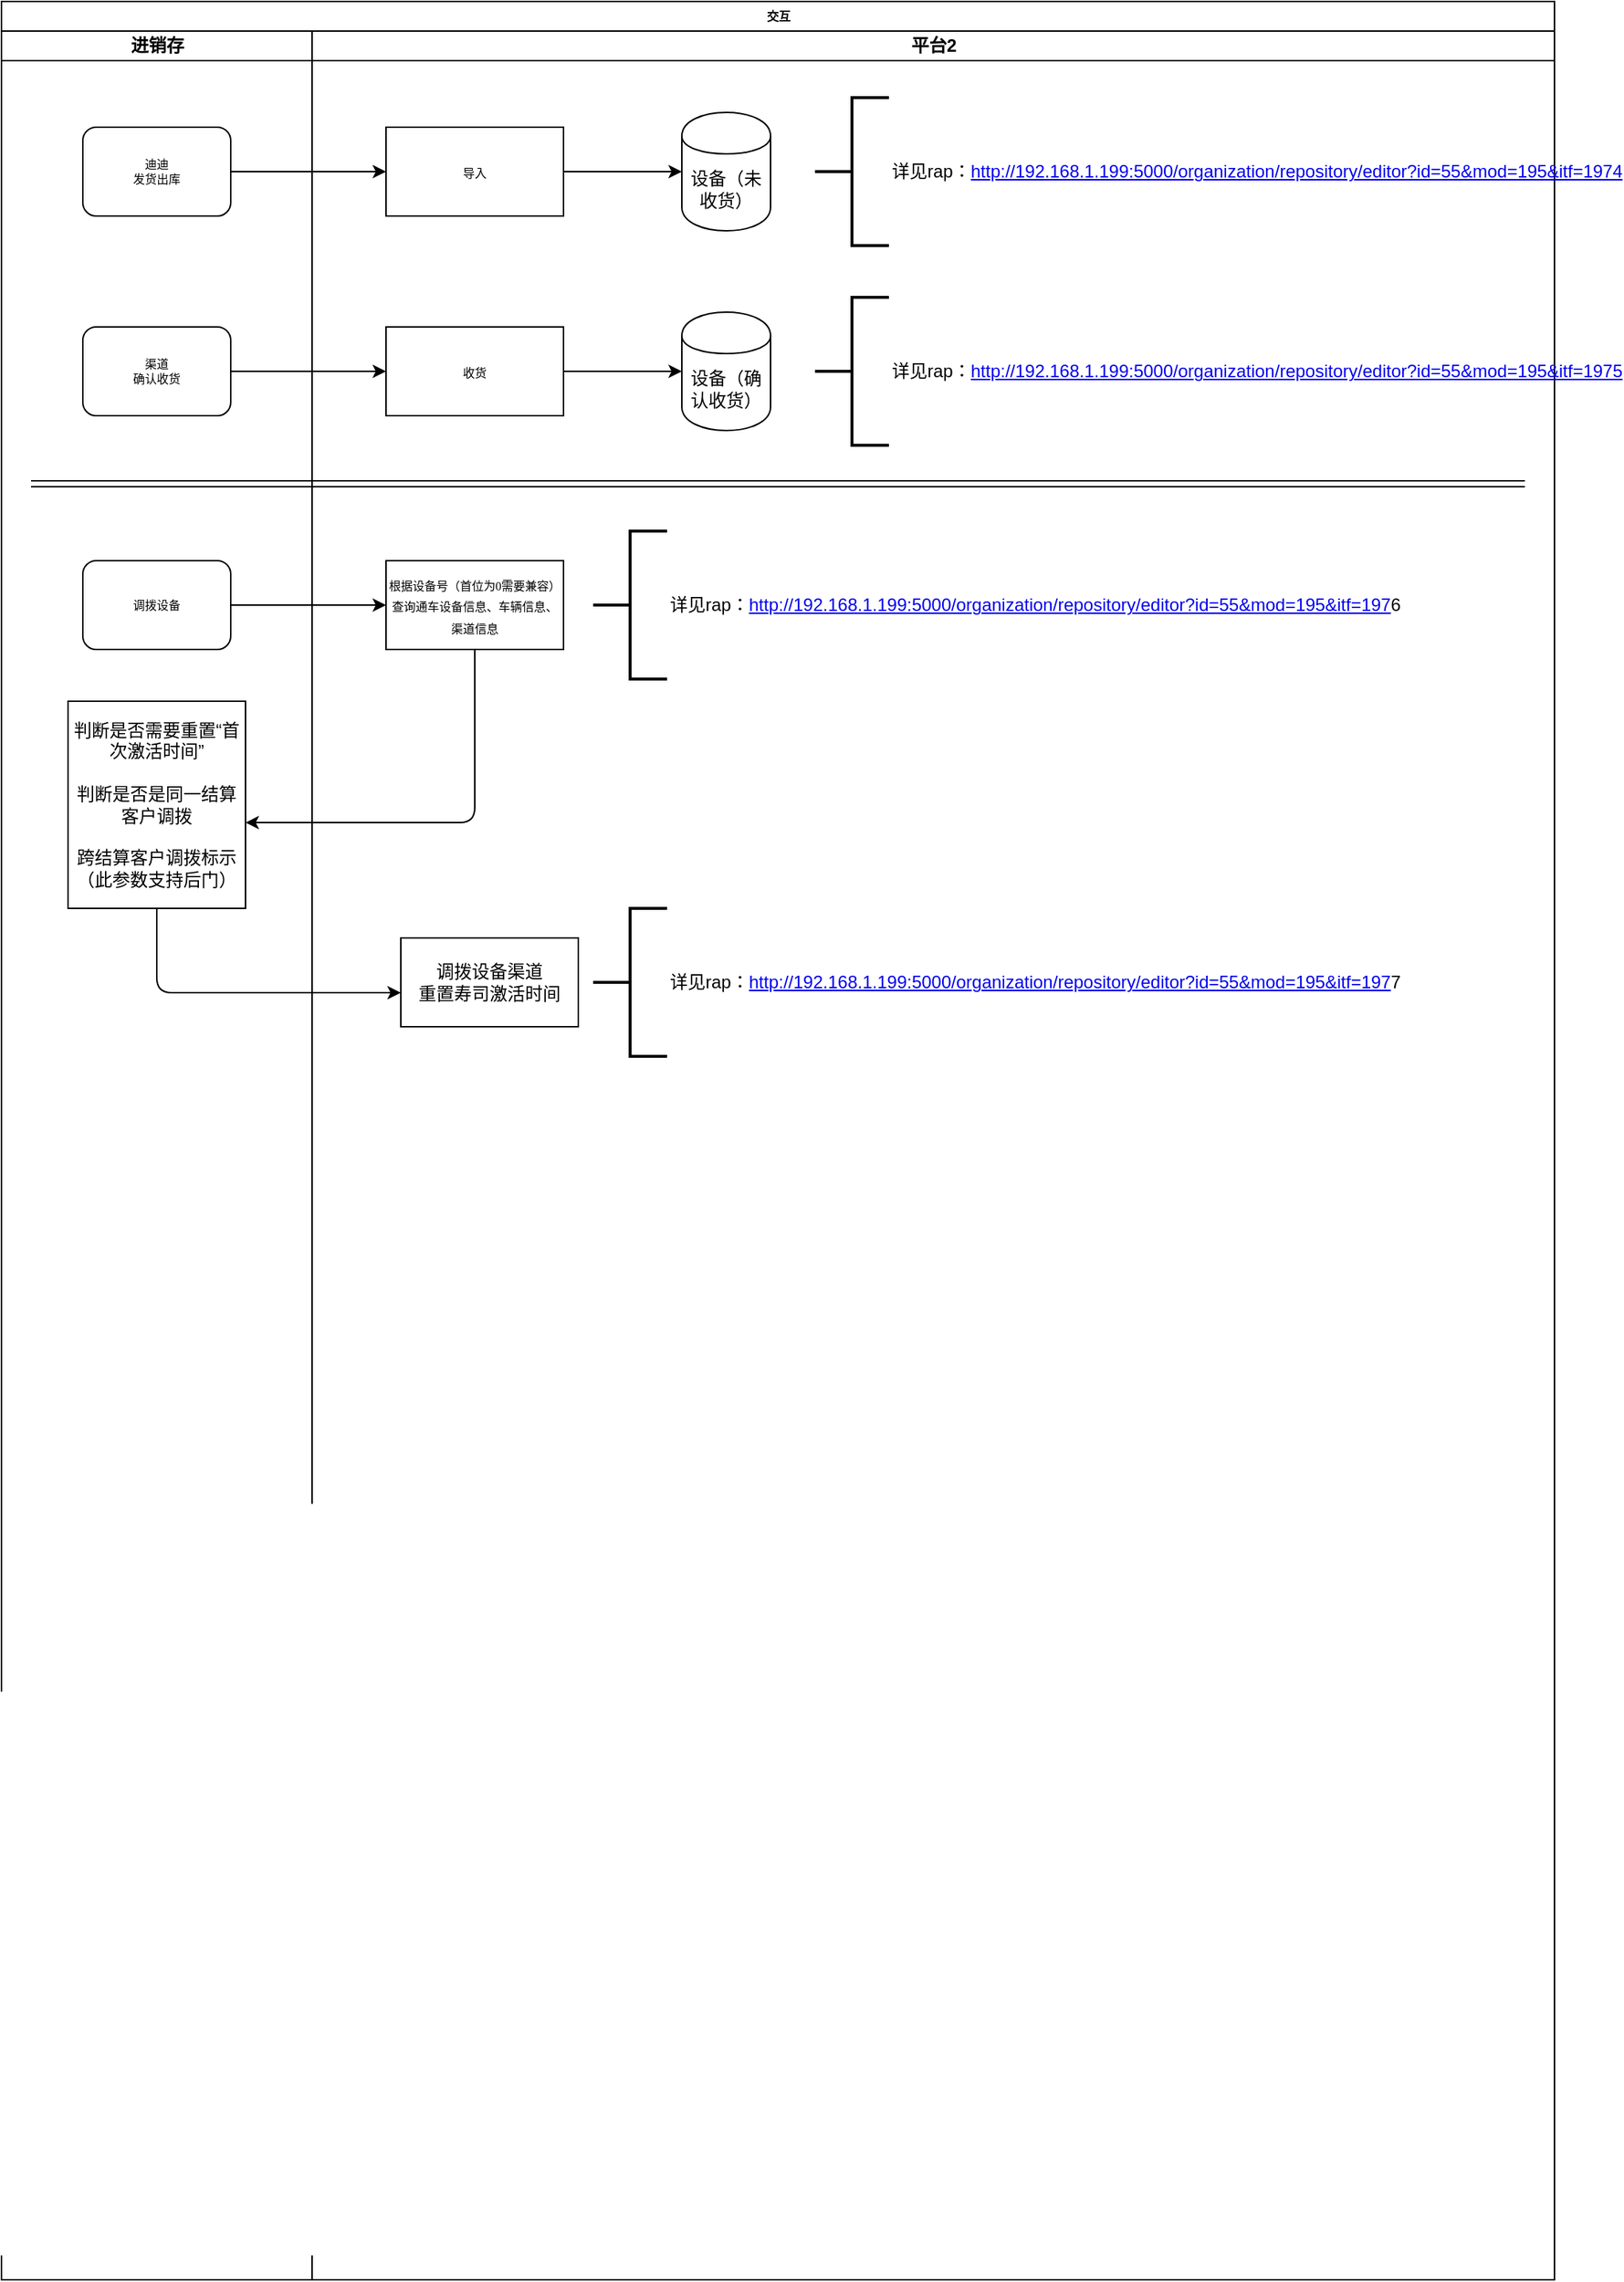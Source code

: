 <mxfile version="12.1.0" type="github" pages="1"><diagram name="Page-1" id="74e2e168-ea6b-b213-b513-2b3c1d86103e"><mxGraphModel dx="1422" dy="762" grid="1" gridSize="10" guides="1" tooltips="1" connect="1" arrows="1" fold="1" page="1" pageScale="1" pageWidth="1100" pageHeight="850" background="#ffffff" math="0" shadow="0"><root><mxCell id="0"/><mxCell id="1" parent="0"/><mxCell id="77e6c97f196da883-1" value="交互" style="swimlane;html=1;childLayout=stackLayout;startSize=20;rounded=0;shadow=0;labelBackgroundColor=none;strokeColor=#000000;strokeWidth=1;fillColor=#ffffff;fontFamily=Verdana;fontSize=8;fontColor=#000000;align=center;" parent="1" vertex="1"><mxGeometry x="70" y="40" width="1050" height="1540" as="geometry"/></mxCell><mxCell id="77e6c97f196da883-2" value="进销存" style="swimlane;html=1;startSize=20;" parent="77e6c97f196da883-1" vertex="1"><mxGeometry y="20" width="210" height="1520" as="geometry"/></mxCell><mxCell id="77e6c97f196da883-8" value="迪迪&lt;br&gt;发货出库" style="rounded=1;whiteSpace=wrap;html=1;shadow=0;labelBackgroundColor=none;strokeColor=#000000;strokeWidth=1;fillColor=#ffffff;fontFamily=Verdana;fontSize=8;fontColor=#000000;align=center;" parent="77e6c97f196da883-2" vertex="1"><mxGeometry x="55" y="65" width="100" height="60" as="geometry"/></mxCell><mxCell id="77e6c97f196da883-9" value="渠道&lt;br&gt;确认收货" style="rounded=1;whiteSpace=wrap;html=1;shadow=0;labelBackgroundColor=none;strokeColor=#000000;strokeWidth=1;fillColor=#ffffff;fontFamily=Verdana;fontSize=8;fontColor=#000000;align=center;" parent="77e6c97f196da883-2" vertex="1"><mxGeometry x="55" y="200" width="100" height="60" as="geometry"/></mxCell><mxCell id="zzndENpx0boXt8F3LTmc-22" value="调拨设备" style="rounded=1;whiteSpace=wrap;html=1;shadow=0;labelBackgroundColor=none;strokeColor=#000000;strokeWidth=1;fillColor=#ffffff;fontFamily=Verdana;fontSize=8;fontColor=#000000;align=center;" parent="77e6c97f196da883-2" vertex="1"><mxGeometry x="55" y="358" width="100" height="60" as="geometry"/></mxCell><mxCell id="zzndENpx0boXt8F3LTmc-29" value="判断是否需要重置“首次激活时间”&lt;br&gt;&lt;br&gt;判断是否是同一结算客户调拨&lt;br&gt;&lt;br&gt;跨结算客户调拨标示（此参数支持后门）&lt;br&gt;" style="rounded=0;whiteSpace=wrap;html=1;" parent="77e6c97f196da883-2" vertex="1"><mxGeometry x="45" y="453" width="120" height="140" as="geometry"/></mxCell><mxCell id="zzndENpx0boXt8F3LTmc-10" style="edgeStyle=orthogonalEdgeStyle;rounded=1;orthogonalLoop=1;jettySize=auto;html=1;entryX=0;entryY=0.5;entryDx=0;entryDy=0;" parent="77e6c97f196da883-1" source="77e6c97f196da883-9" target="zzndENpx0boXt8F3LTmc-6" edge="1"><mxGeometry relative="1" as="geometry"/></mxCell><mxCell id="77e6c97f196da883-3" value="平台2" style="swimlane;html=1;startSize=20;" parent="77e6c97f196da883-1" vertex="1"><mxGeometry x="210" y="20" width="840" height="1520" as="geometry"/></mxCell><mxCell id="zzndENpx0boXt8F3LTmc-18" style="edgeStyle=orthogonalEdgeStyle;rounded=1;orthogonalLoop=1;jettySize=auto;html=1;" parent="77e6c97f196da883-3" source="zzndENpx0boXt8F3LTmc-2" target="zzndENpx0boXt8F3LTmc-17" edge="1"><mxGeometry relative="1" as="geometry"/></mxCell><mxCell id="zzndENpx0boXt8F3LTmc-2" value="&lt;span style=&quot;font-family: &amp;#34;verdana&amp;#34; ; font-size: 8px ; white-space: normal&quot;&gt;导入&lt;/span&gt;" style="rounded=0;whiteSpace=wrap;html=1;" parent="77e6c97f196da883-3" vertex="1"><mxGeometry x="50" y="65" width="120" height="60" as="geometry"/></mxCell><mxCell id="zzndENpx0boXt8F3LTmc-6" value="&lt;span style=&quot;font-family: &amp;#34;verdana&amp;#34; ; font-size: 8px ; white-space: normal&quot;&gt;收货&lt;/span&gt;" style="rounded=0;whiteSpace=wrap;html=1;" parent="77e6c97f196da883-3" vertex="1"><mxGeometry x="50" y="200" width="120" height="60" as="geometry"/></mxCell><mxCell id="zzndENpx0boXt8F3LTmc-17" value="设备（未收货）" style="shape=cylinder;whiteSpace=wrap;html=1;boundedLbl=1;backgroundOutline=1;" parent="77e6c97f196da883-3" vertex="1"><mxGeometry x="250" y="55" width="60" height="80" as="geometry"/></mxCell><mxCell id="zzndENpx0boXt8F3LTmc-20" value="设备（确认收货）" style="shape=cylinder;whiteSpace=wrap;html=1;boundedLbl=1;backgroundOutline=1;" parent="77e6c97f196da883-3" vertex="1"><mxGeometry x="250" y="190" width="60" height="80" as="geometry"/></mxCell><mxCell id="zzndENpx0boXt8F3LTmc-24" value="&lt;span style=&quot;font-family: &amp;#34;verdana&amp;#34; ; font-size: 8px ; white-space: normal&quot;&gt;根据设备号（首位为0需要兼容）&lt;br&gt;查询通车设备信息、车辆信息、渠道信息&lt;br&gt;&lt;/span&gt;" style="rounded=0;whiteSpace=wrap;html=1;" parent="77e6c97f196da883-3" vertex="1"><mxGeometry x="50" y="358" width="120" height="60" as="geometry"/></mxCell><mxCell id="zzndENpx0boXt8F3LTmc-28" value="" style="shape=link;html=1;" parent="77e6c97f196da883-3" edge="1"><mxGeometry width="50" height="50" relative="1" as="geometry"><mxPoint x="-190" y="306" as="sourcePoint"/><mxPoint x="820" y="306" as="targetPoint"/></mxGeometry></mxCell><mxCell id="zzndENpx0boXt8F3LTmc-31" value="调拨设备渠道&lt;br&gt;重置寿司激活时间" style="rounded=0;whiteSpace=wrap;html=1;" parent="77e6c97f196da883-3" vertex="1"><mxGeometry x="60" y="613" width="120" height="60" as="geometry"/></mxCell><mxCell id="zzndENpx0boXt8F3LTmc-33" value="详见rap：&lt;a href=&quot;http://192.168.1.199:5000/organization/repository/editor?id=55&amp;amp;mod=195&amp;amp;itf=1975&quot;&gt;http://192.168.1.199:5000/organization/repository/editor?id=55&amp;amp;mod=195&amp;amp;itf=197&lt;/a&gt;6" style="strokeWidth=2;html=1;shape=mxgraph.flowchart.annotation_2;align=left;labelPosition=right;pointerEvents=1;connectable=0;" parent="77e6c97f196da883-3" vertex="1"><mxGeometry x="190" y="338" width="50" height="100" as="geometry"/></mxCell><mxCell id="zzndENpx0boXt8F3LTmc-34" value="详见rap：&lt;a href=&quot;http://192.168.1.199:5000/organization/repository/editor?id=55&amp;amp;mod=195&amp;amp;itf=1974&quot;&gt;http://192.168.1.199:5000/organization/repository/editor?id=55&amp;amp;mod=195&amp;amp;itf=1974&lt;/a&gt;" style="strokeWidth=2;html=1;shape=mxgraph.flowchart.annotation_2;align=left;labelPosition=right;pointerEvents=1;connectable=0;rotation=0;" parent="77e6c97f196da883-3" vertex="1"><mxGeometry x="340" y="45" width="50" height="100" as="geometry"/></mxCell><mxCell id="zzndENpx0boXt8F3LTmc-35" value="详见rap：&lt;a href=&quot;http://192.168.1.199:5000/organization/repository/editor?id=55&amp;amp;mod=195&amp;amp;itf=1975&quot;&gt;http://192.168.1.199:5000/organization/repository/editor?id=55&amp;amp;mod=195&amp;amp;itf=1975&lt;/a&gt;" style="strokeWidth=2;html=1;shape=mxgraph.flowchart.annotation_2;align=left;labelPosition=right;pointerEvents=1;connectable=0;rotation=0;" parent="77e6c97f196da883-3" vertex="1"><mxGeometry x="340" y="180" width="50" height="100" as="geometry"/></mxCell><mxCell id="zzndENpx0boXt8F3LTmc-39" value="详见rap：&lt;a href=&quot;http://192.168.1.199:5000/organization/repository/editor?id=55&amp;amp;mod=195&amp;amp;itf=1975&quot;&gt;http://192.168.1.199:5000/organization/repository/editor?id=55&amp;amp;mod=195&amp;amp;itf=197&lt;/a&gt;7" style="strokeWidth=2;html=1;shape=mxgraph.flowchart.annotation_2;align=left;labelPosition=right;pointerEvents=1;connectable=0;" parent="77e6c97f196da883-3" vertex="1"><mxGeometry x="190" y="593" width="50" height="100" as="geometry"/></mxCell><mxCell id="zzndENpx0boXt8F3LTmc-4" style="edgeStyle=orthogonalEdgeStyle;rounded=1;orthogonalLoop=1;jettySize=auto;html=1;entryX=0;entryY=0.5;entryDx=0;entryDy=0;" parent="77e6c97f196da883-1" source="77e6c97f196da883-8" target="zzndENpx0boXt8F3LTmc-2" edge="1"><mxGeometry relative="1" as="geometry"/></mxCell><mxCell id="zzndENpx0boXt8F3LTmc-25" style="edgeStyle=orthogonalEdgeStyle;rounded=1;orthogonalLoop=1;jettySize=auto;html=1;entryX=0;entryY=0.5;entryDx=0;entryDy=0;" parent="77e6c97f196da883-1" source="zzndENpx0boXt8F3LTmc-22" target="zzndENpx0boXt8F3LTmc-24" edge="1"><mxGeometry relative="1" as="geometry"/></mxCell><mxCell id="zzndENpx0boXt8F3LTmc-30" style="edgeStyle=orthogonalEdgeStyle;rounded=1;orthogonalLoop=1;jettySize=auto;html=1;entryX=1;entryY=0.586;entryDx=0;entryDy=0;entryPerimeter=0;" parent="77e6c97f196da883-1" source="zzndENpx0boXt8F3LTmc-24" target="zzndENpx0boXt8F3LTmc-29" edge="1"><mxGeometry relative="1" as="geometry"><Array as="points"><mxPoint x="320" y="555"/></Array></mxGeometry></mxCell><mxCell id="zzndENpx0boXt8F3LTmc-32" style="edgeStyle=orthogonalEdgeStyle;rounded=1;orthogonalLoop=1;jettySize=auto;html=1;entryX=0;entryY=0.617;entryDx=0;entryDy=0;entryPerimeter=0;" parent="77e6c97f196da883-1" source="zzndENpx0boXt8F3LTmc-29" target="zzndENpx0boXt8F3LTmc-31" edge="1"><mxGeometry relative="1" as="geometry"><Array as="points"><mxPoint x="105" y="670"/></Array></mxGeometry></mxCell><mxCell id="zzndENpx0boXt8F3LTmc-19" style="edgeStyle=orthogonalEdgeStyle;rounded=1;orthogonalLoop=1;jettySize=auto;html=1;" parent="1" source="zzndENpx0boXt8F3LTmc-6" edge="1"><mxGeometry relative="1" as="geometry"><mxPoint x="530" y="290" as="targetPoint"/></mxGeometry></mxCell></root></mxGraphModel></diagram></mxfile>